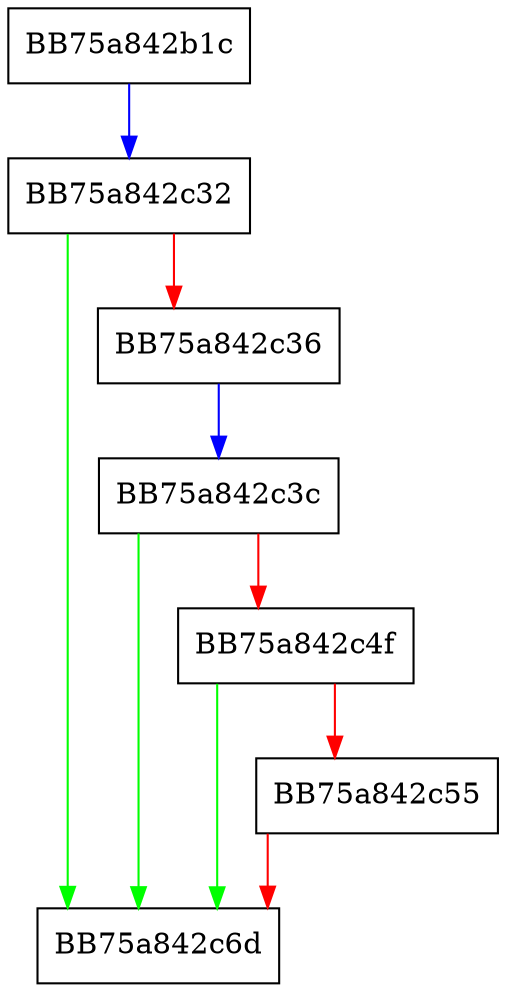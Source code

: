 digraph ProcessNetworkVolume {
  node [shape="box"];
  graph [splines=ortho];
  BB75a842b1c -> BB75a842c32 [color="blue"];
  BB75a842c32 -> BB75a842c6d [color="green"];
  BB75a842c32 -> BB75a842c36 [color="red"];
  BB75a842c36 -> BB75a842c3c [color="blue"];
  BB75a842c3c -> BB75a842c6d [color="green"];
  BB75a842c3c -> BB75a842c4f [color="red"];
  BB75a842c4f -> BB75a842c6d [color="green"];
  BB75a842c4f -> BB75a842c55 [color="red"];
  BB75a842c55 -> BB75a842c6d [color="red"];
}